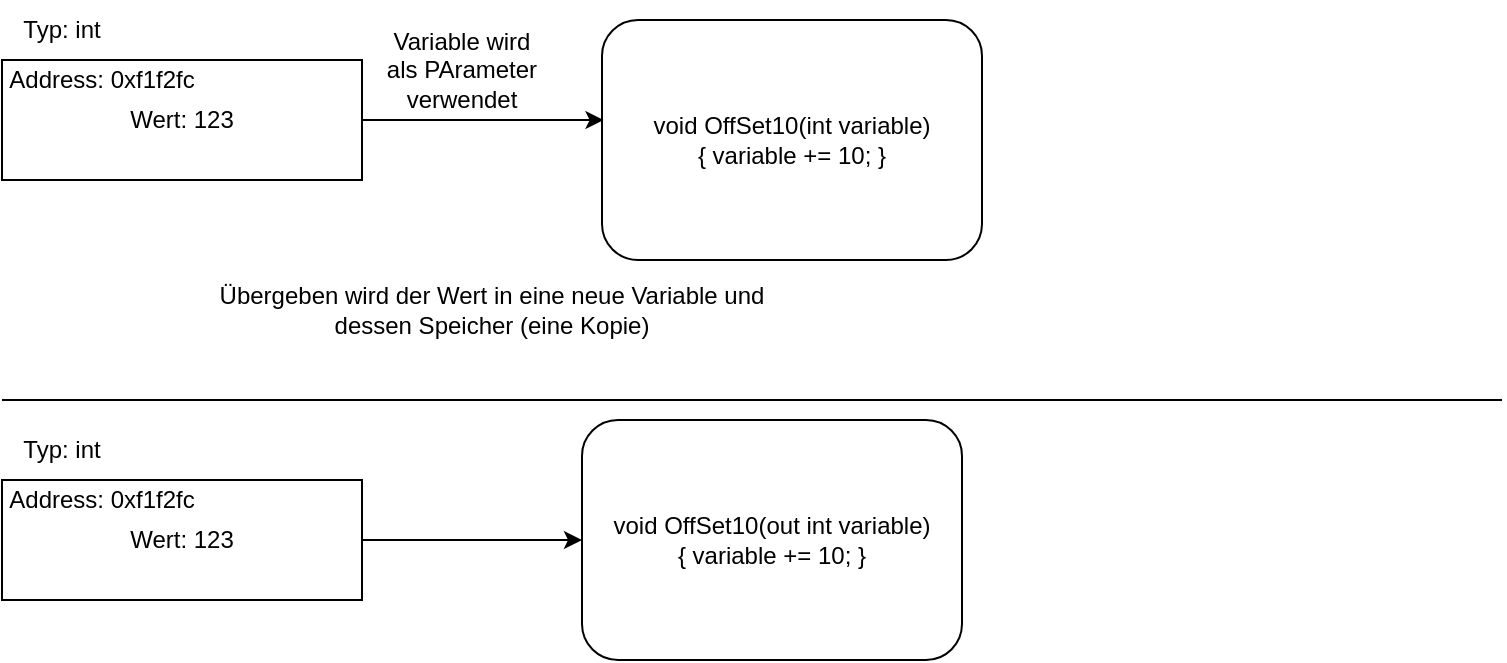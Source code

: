 <mxfile version="17.2.1" type="device"><diagram id="GcZ5sg7Z40CtX1bHA7Iz" name="Page-1"><mxGraphModel dx="1022" dy="449" grid="1" gridSize="10" guides="1" tooltips="1" connect="1" arrows="1" fold="1" page="1" pageScale="1" pageWidth="827" pageHeight="1169" math="0" shadow="0"><root><mxCell id="0"/><mxCell id="1" parent="0"/><mxCell id="adGyd0wJqt0tvnx2Pndj-1" value="Wert: 123" style="rounded=0;whiteSpace=wrap;html=1;" vertex="1" parent="1"><mxGeometry x="40" y="70" width="180" height="60" as="geometry"/></mxCell><mxCell id="adGyd0wJqt0tvnx2Pndj-2" value="Typ: int" style="text;html=1;strokeColor=none;fillColor=none;align=center;verticalAlign=middle;whiteSpace=wrap;rounded=0;" vertex="1" parent="1"><mxGeometry x="40" y="40" width="60" height="30" as="geometry"/></mxCell><mxCell id="adGyd0wJqt0tvnx2Pndj-3" value="Address: 0xf1f2fc" style="text;html=1;strokeColor=none;fillColor=none;align=center;verticalAlign=middle;whiteSpace=wrap;rounded=0;" vertex="1" parent="1"><mxGeometry x="40" y="70" width="100" height="20" as="geometry"/></mxCell><mxCell id="adGyd0wJqt0tvnx2Pndj-4" value="void OffSet10(int variable)&lt;br&gt;{ variable += 10; }&lt;br&gt;" style="rounded=1;whiteSpace=wrap;html=1;" vertex="1" parent="1"><mxGeometry x="340" y="50" width="190" height="120" as="geometry"/></mxCell><mxCell id="adGyd0wJqt0tvnx2Pndj-5" value="" style="endArrow=classic;html=1;rounded=0;exitX=1;exitY=0.5;exitDx=0;exitDy=0;entryX=0.004;entryY=0.417;entryDx=0;entryDy=0;entryPerimeter=0;" edge="1" parent="1" source="adGyd0wJqt0tvnx2Pndj-1" target="adGyd0wJqt0tvnx2Pndj-4"><mxGeometry width="50" height="50" relative="1" as="geometry"><mxPoint x="390" y="230" as="sourcePoint"/><mxPoint x="440" y="180" as="targetPoint"/></mxGeometry></mxCell><mxCell id="adGyd0wJqt0tvnx2Pndj-6" value="Variable wird als PArameter verwendet" style="text;html=1;strokeColor=none;fillColor=none;align=center;verticalAlign=middle;whiteSpace=wrap;rounded=0;" vertex="1" parent="1"><mxGeometry x="230" y="60" width="80" height="30" as="geometry"/></mxCell><mxCell id="adGyd0wJqt0tvnx2Pndj-7" value="" style="endArrow=none;html=1;rounded=0;" edge="1" parent="1"><mxGeometry width="50" height="50" relative="1" as="geometry"><mxPoint x="40" y="240" as="sourcePoint"/><mxPoint x="790" y="240" as="targetPoint"/></mxGeometry></mxCell><mxCell id="adGyd0wJqt0tvnx2Pndj-8" value="Wert: 123" style="rounded=0;whiteSpace=wrap;html=1;" vertex="1" parent="1"><mxGeometry x="40" y="280" width="180" height="60" as="geometry"/></mxCell><mxCell id="adGyd0wJqt0tvnx2Pndj-9" value="Typ: int" style="text;html=1;strokeColor=none;fillColor=none;align=center;verticalAlign=middle;whiteSpace=wrap;rounded=0;" vertex="1" parent="1"><mxGeometry x="40" y="250" width="60" height="30" as="geometry"/></mxCell><mxCell id="adGyd0wJqt0tvnx2Pndj-10" value="Address: 0xf1f2fc" style="text;html=1;strokeColor=none;fillColor=none;align=center;verticalAlign=middle;whiteSpace=wrap;rounded=0;" vertex="1" parent="1"><mxGeometry x="40" y="280" width="100" height="20" as="geometry"/></mxCell><mxCell id="adGyd0wJqt0tvnx2Pndj-11" value="" style="endArrow=classic;html=1;rounded=0;exitX=1;exitY=0.5;exitDx=0;exitDy=0;" edge="1" parent="1" source="adGyd0wJqt0tvnx2Pndj-8"><mxGeometry width="50" height="50" relative="1" as="geometry"><mxPoint x="390" y="210" as="sourcePoint"/><mxPoint x="330" y="310" as="targetPoint"/></mxGeometry></mxCell><mxCell id="adGyd0wJqt0tvnx2Pndj-12" value="void OffSet10(out int variable)&lt;br&gt;{ variable += 10; }" style="rounded=1;whiteSpace=wrap;html=1;" vertex="1" parent="1"><mxGeometry x="330" y="250" width="190" height="120" as="geometry"/></mxCell><mxCell id="adGyd0wJqt0tvnx2Pndj-14" value="Übergeben wird der Wert in eine neue Variable und dessen Speicher (eine Kopie)" style="text;html=1;strokeColor=none;fillColor=none;align=center;verticalAlign=middle;whiteSpace=wrap;rounded=0;" vertex="1" parent="1"><mxGeometry x="140" y="180" width="290" height="30" as="geometry"/></mxCell></root></mxGraphModel></diagram></mxfile>